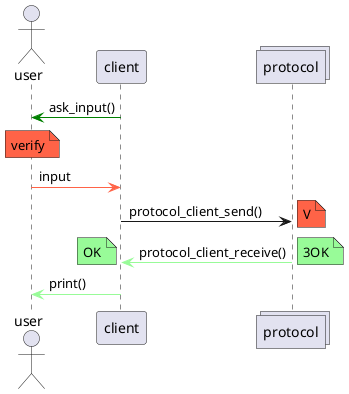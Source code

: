 @startuml
actor user
participant client
collections protocol

client-[#green]>user: ask_input()
note over user #tomato: verify
user-[#tomato]>client : input

client -> protocol : protocol_client_send()
note right #tomato: V
client <[#palegreen]- protocol : protocol_client_receive()
note right #palegreen: 3OK
note left #palegreen: OK
user <[#palegreen]- client : print()

@enduml

